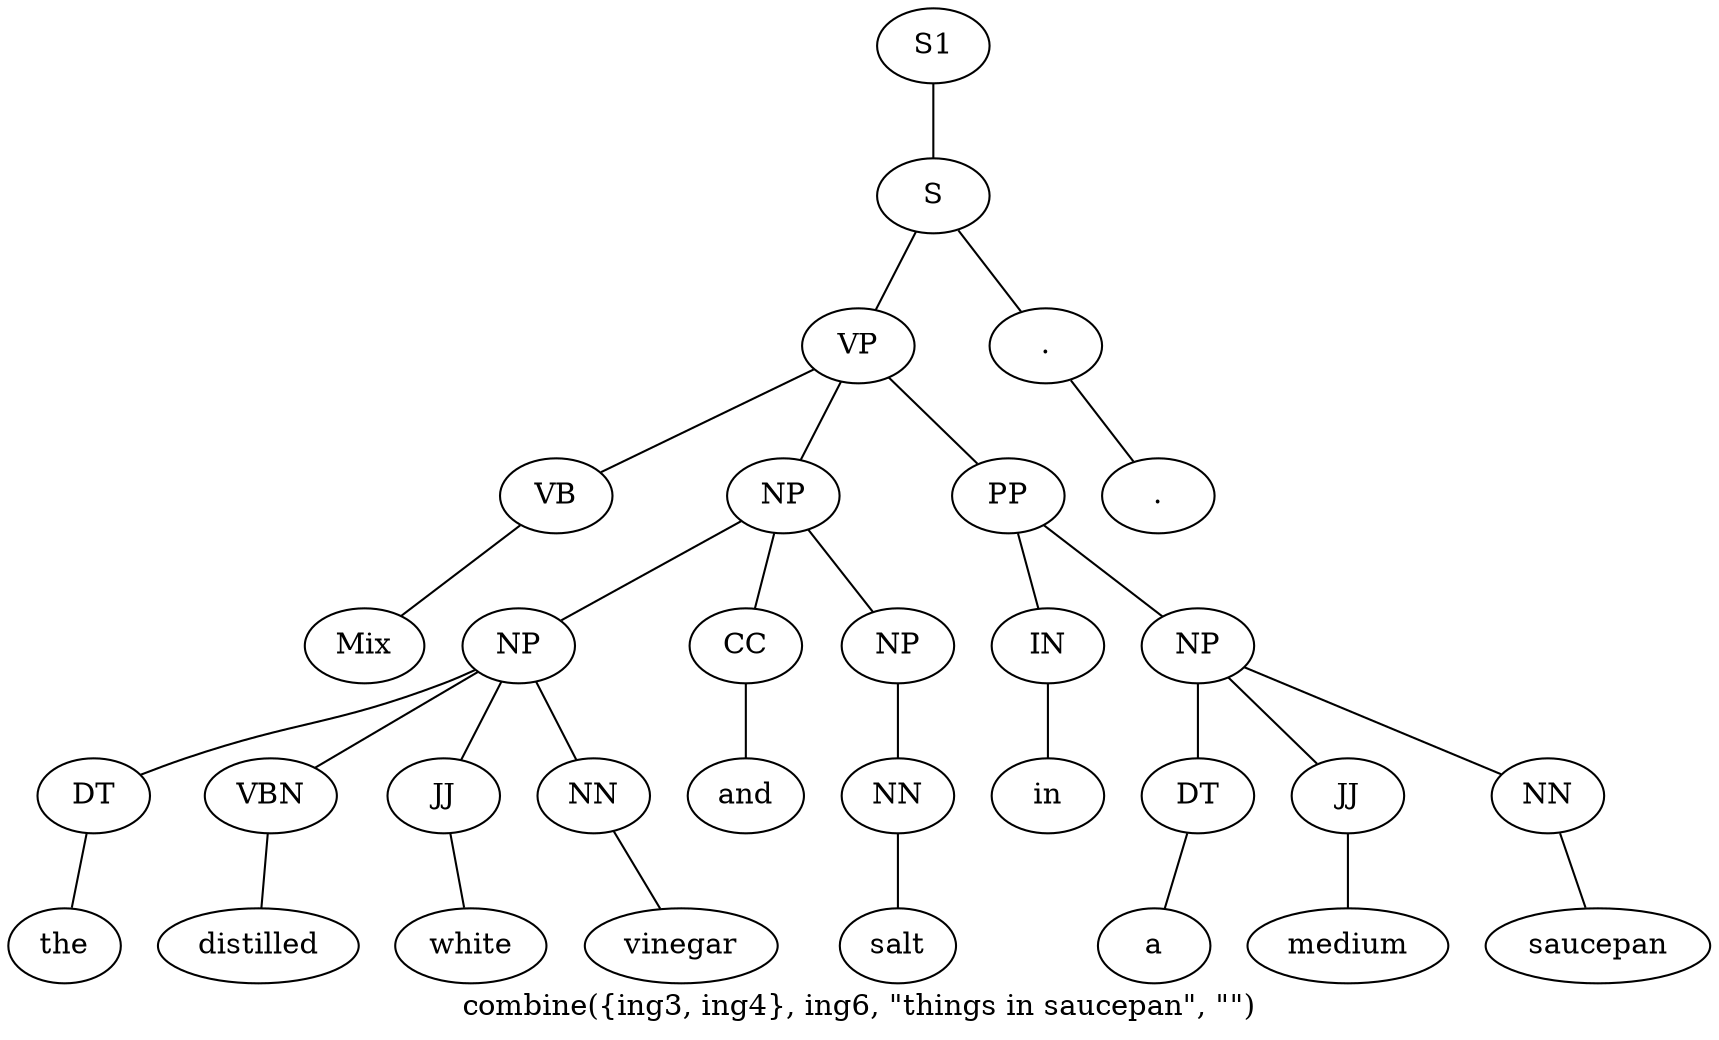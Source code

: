 graph SyntaxGraph {
	label = "combine({ing3, ing4}, ing6, \"things in saucepan\", \"\")";
	Node0 [label="S1"];
	Node1 [label="S"];
	Node2 [label="VP"];
	Node3 [label="VB"];
	Node4 [label="Mix"];
	Node5 [label="NP"];
	Node6 [label="NP"];
	Node7 [label="DT"];
	Node8 [label="the"];
	Node9 [label="VBN"];
	Node10 [label="distilled"];
	Node11 [label="JJ"];
	Node12 [label="white"];
	Node13 [label="NN"];
	Node14 [label="vinegar"];
	Node15 [label="CC"];
	Node16 [label="and"];
	Node17 [label="NP"];
	Node18 [label="NN"];
	Node19 [label="salt"];
	Node20 [label="PP"];
	Node21 [label="IN"];
	Node22 [label="in"];
	Node23 [label="NP"];
	Node24 [label="DT"];
	Node25 [label="a"];
	Node26 [label="JJ"];
	Node27 [label="medium"];
	Node28 [label="NN"];
	Node29 [label="saucepan"];
	Node30 [label="."];
	Node31 [label="."];

	Node0 -- Node1;
	Node1 -- Node2;
	Node1 -- Node30;
	Node2 -- Node3;
	Node2 -- Node5;
	Node2 -- Node20;
	Node3 -- Node4;
	Node5 -- Node6;
	Node5 -- Node15;
	Node5 -- Node17;
	Node6 -- Node7;
	Node6 -- Node9;
	Node6 -- Node11;
	Node6 -- Node13;
	Node7 -- Node8;
	Node9 -- Node10;
	Node11 -- Node12;
	Node13 -- Node14;
	Node15 -- Node16;
	Node17 -- Node18;
	Node18 -- Node19;
	Node20 -- Node21;
	Node20 -- Node23;
	Node21 -- Node22;
	Node23 -- Node24;
	Node23 -- Node26;
	Node23 -- Node28;
	Node24 -- Node25;
	Node26 -- Node27;
	Node28 -- Node29;
	Node30 -- Node31;
}